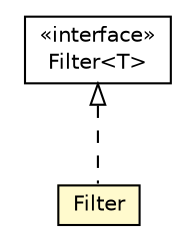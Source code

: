 #!/usr/local/bin/dot
#
# Class diagram 
# Generated by UMLGraph version R5_6-24-gf6e263 (http://www.umlgraph.org/)
#

digraph G {
	edge [fontname="Helvetica",fontsize=10,labelfontname="Helvetica",labelfontsize=10];
	node [fontname="Helvetica",fontsize=10,shape=plaintext];
	nodesep=0.25;
	ranksep=0.5;
	// org.qiweb.api.filters.Filter<T>
	c25889 [label=<<table title="org.qiweb.api.filters.Filter" border="0" cellborder="1" cellspacing="0" cellpadding="2" port="p" href="../api/filters/Filter.html">
		<tr><td><table border="0" cellspacing="0" cellpadding="1">
<tr><td align="center" balign="center"> &#171;interface&#187; </td></tr>
<tr><td align="center" balign="center"> Filter&lt;T&gt; </td></tr>
		</table></td></tr>
		</table>>, URL="../api/filters/Filter.html", fontname="Helvetica", fontcolor="black", fontsize=10.0];
	// org.qiweb.filters.RemoveHeaders.Filter
	c25963 [label=<<table title="org.qiweb.filters.RemoveHeaders.Filter" border="0" cellborder="1" cellspacing="0" cellpadding="2" port="p" bgcolor="lemonChiffon" href="./RemoveHeaders.Filter.html">
		<tr><td><table border="0" cellspacing="0" cellpadding="1">
<tr><td align="center" balign="center"> Filter </td></tr>
		</table></td></tr>
		</table>>, URL="./RemoveHeaders.Filter.html", fontname="Helvetica", fontcolor="black", fontsize=10.0];
	//org.qiweb.filters.RemoveHeaders.Filter implements org.qiweb.api.filters.Filter<T>
	c25889:p -> c25963:p [dir=back,arrowtail=empty,style=dashed];
}

